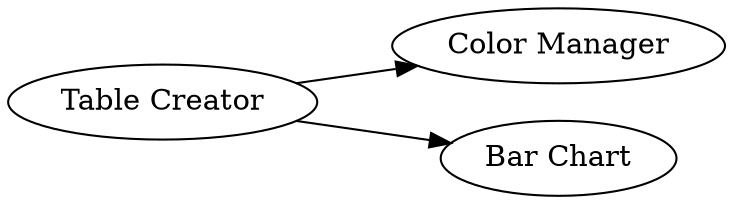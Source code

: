 digraph {
	1 -> 3
	1 -> 2
	1 [label="Table Creator"]
	3 [label="Color Manager"]
	2 [label="Bar Chart"]
	rankdir=LR
}
